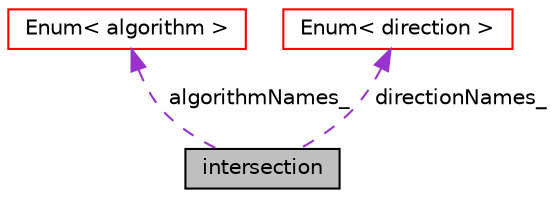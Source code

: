 digraph "intersection"
{
  bgcolor="transparent";
  edge [fontname="Helvetica",fontsize="10",labelfontname="Helvetica",labelfontsize="10"];
  node [fontname="Helvetica",fontsize="10",shape=record];
  Node1 [label="intersection",height=0.2,width=0.4,color="black", fillcolor="grey75", style="filled" fontcolor="black"];
  Node2 -> Node1 [dir="back",color="darkorchid3",fontsize="10",style="dashed",label=" algorithmNames_" ,fontname="Helvetica"];
  Node2 [label="Enum\< algorithm \>",height=0.2,width=0.4,color="red",URL="$classFoam_1_1Enum.html"];
  Node3 -> Node1 [dir="back",color="darkorchid3",fontsize="10",style="dashed",label=" directionNames_" ,fontname="Helvetica"];
  Node3 [label="Enum\< direction \>",height=0.2,width=0.4,color="red",URL="$classFoam_1_1Enum.html"];
}
